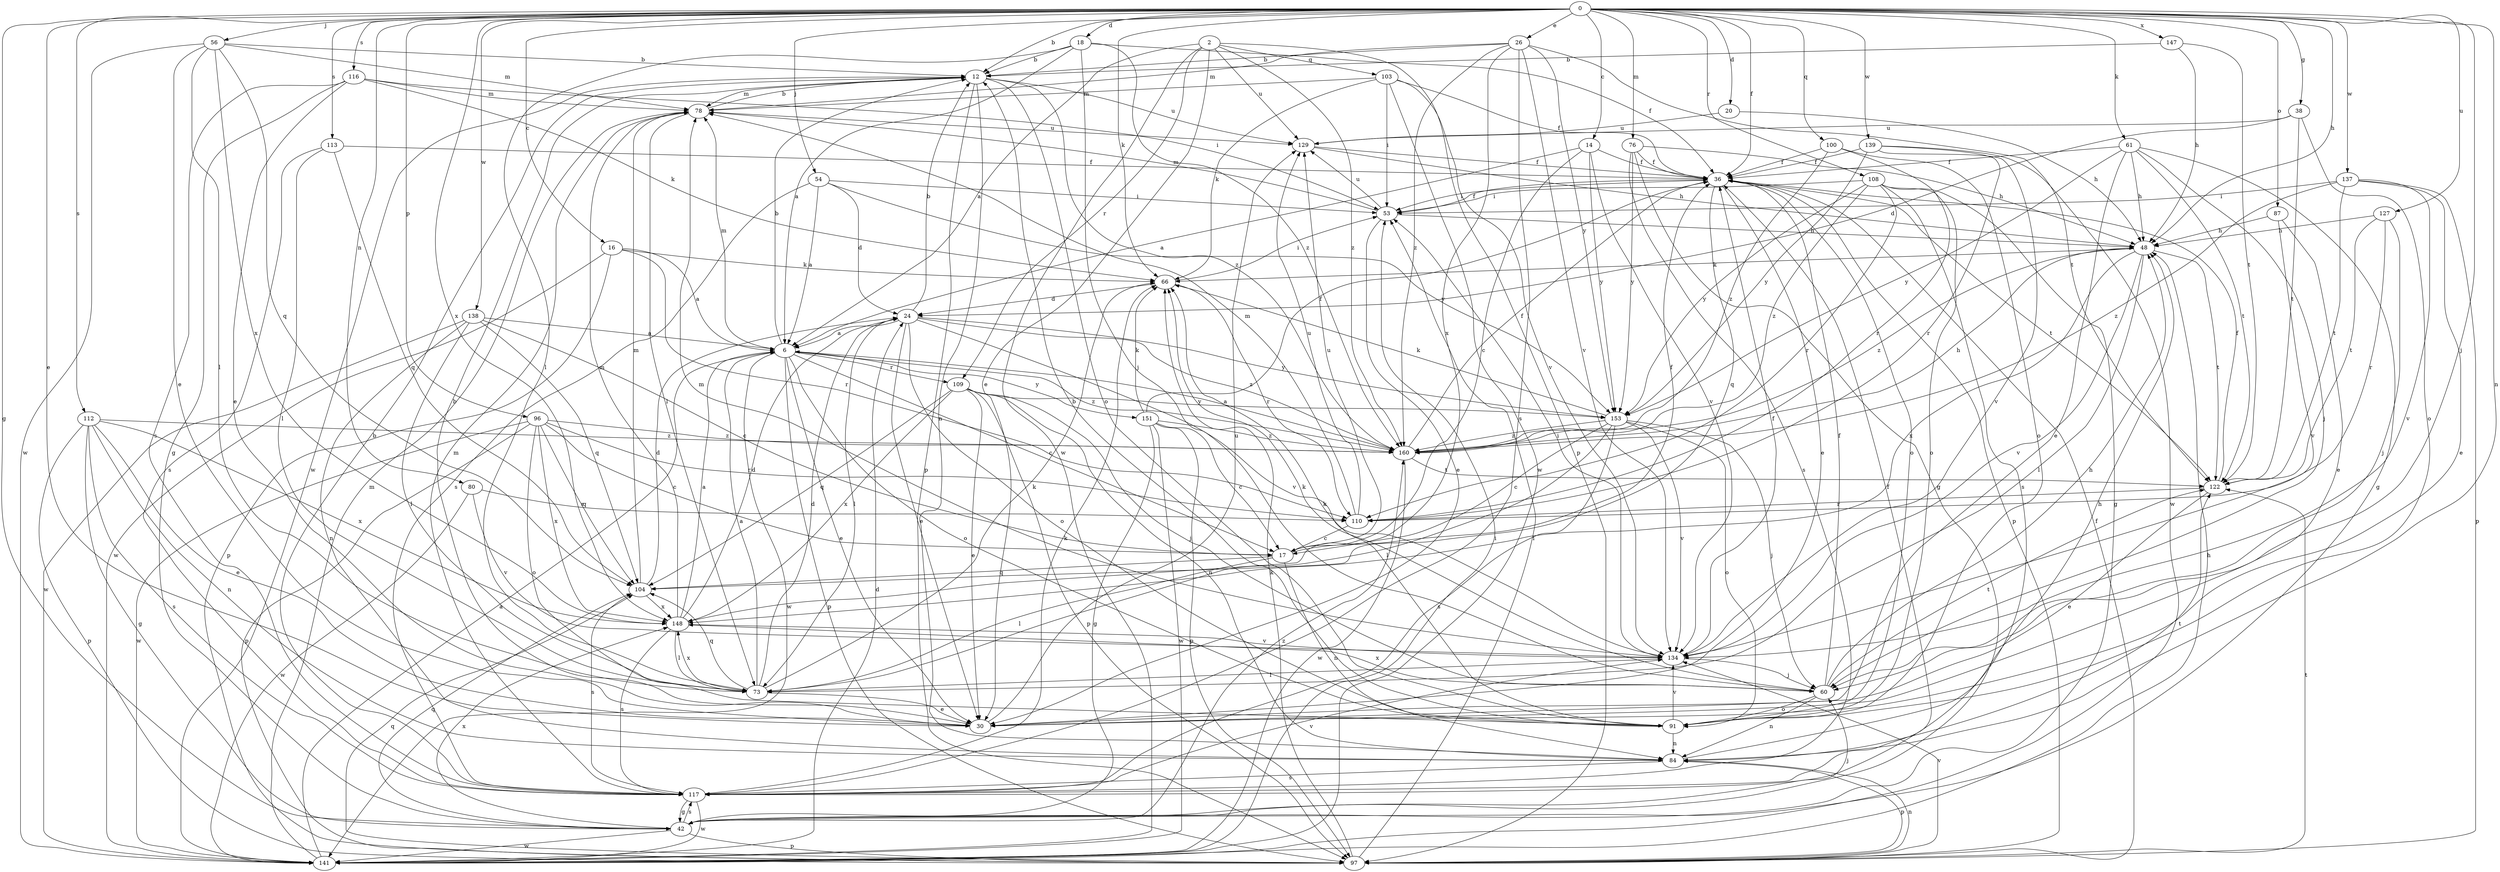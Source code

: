 strict digraph  {
0;
2;
6;
12;
14;
16;
17;
18;
20;
24;
26;
30;
36;
38;
42;
48;
53;
54;
56;
60;
61;
66;
73;
76;
78;
80;
84;
87;
91;
96;
97;
100;
103;
104;
108;
109;
110;
112;
113;
116;
117;
122;
127;
129;
134;
137;
138;
139;
141;
147;
148;
151;
153;
160;
0 -> 12  [label=b];
0 -> 14  [label=c];
0 -> 16  [label=c];
0 -> 18  [label=d];
0 -> 20  [label=d];
0 -> 26  [label=e];
0 -> 30  [label=e];
0 -> 36  [label=f];
0 -> 38  [label=g];
0 -> 42  [label=g];
0 -> 48  [label=h];
0 -> 54  [label=j];
0 -> 56  [label=j];
0 -> 60  [label=j];
0 -> 61  [label=k];
0 -> 66  [label=k];
0 -> 76  [label=m];
0 -> 80  [label=n];
0 -> 84  [label=n];
0 -> 87  [label=o];
0 -> 96  [label=p];
0 -> 100  [label=q];
0 -> 108  [label=r];
0 -> 112  [label=s];
0 -> 113  [label=s];
0 -> 116  [label=s];
0 -> 127  [label=u];
0 -> 137  [label=w];
0 -> 138  [label=w];
0 -> 139  [label=w];
0 -> 147  [label=x];
0 -> 148  [label=x];
2 -> 6  [label=a];
2 -> 30  [label=e];
2 -> 97  [label=p];
2 -> 103  [label=q];
2 -> 109  [label=r];
2 -> 129  [label=u];
2 -> 141  [label=w];
2 -> 160  [label=z];
6 -> 12  [label=b];
6 -> 17  [label=c];
6 -> 30  [label=e];
6 -> 78  [label=m];
6 -> 91  [label=o];
6 -> 97  [label=p];
6 -> 109  [label=r];
6 -> 141  [label=w];
6 -> 151  [label=y];
6 -> 160  [label=z];
12 -> 78  [label=m];
12 -> 84  [label=n];
12 -> 91  [label=o];
12 -> 97  [label=p];
12 -> 129  [label=u];
12 -> 141  [label=w];
12 -> 160  [label=z];
14 -> 6  [label=a];
14 -> 17  [label=c];
14 -> 36  [label=f];
14 -> 134  [label=v];
14 -> 153  [label=y];
16 -> 6  [label=a];
16 -> 66  [label=k];
16 -> 97  [label=p];
16 -> 110  [label=r];
16 -> 141  [label=w];
17 -> 36  [label=f];
17 -> 73  [label=l];
17 -> 84  [label=n];
17 -> 104  [label=q];
17 -> 129  [label=u];
18 -> 6  [label=a];
18 -> 12  [label=b];
18 -> 36  [label=f];
18 -> 60  [label=j];
18 -> 73  [label=l];
18 -> 160  [label=z];
20 -> 48  [label=h];
20 -> 129  [label=u];
24 -> 6  [label=a];
24 -> 12  [label=b];
24 -> 30  [label=e];
24 -> 73  [label=l];
24 -> 91  [label=o];
24 -> 134  [label=v];
24 -> 153  [label=y];
24 -> 160  [label=z];
26 -> 12  [label=b];
26 -> 78  [label=m];
26 -> 117  [label=s];
26 -> 122  [label=t];
26 -> 134  [label=v];
26 -> 148  [label=x];
26 -> 153  [label=y];
26 -> 160  [label=z];
30 -> 12  [label=b];
30 -> 129  [label=u];
36 -> 30  [label=e];
36 -> 53  [label=i];
36 -> 91  [label=o];
36 -> 97  [label=p];
36 -> 104  [label=q];
36 -> 122  [label=t];
38 -> 24  [label=d];
38 -> 91  [label=o];
38 -> 122  [label=t];
38 -> 129  [label=u];
42 -> 60  [label=j];
42 -> 97  [label=p];
42 -> 104  [label=q];
42 -> 117  [label=s];
42 -> 141  [label=w];
42 -> 148  [label=x];
42 -> 160  [label=z];
48 -> 66  [label=k];
48 -> 73  [label=l];
48 -> 122  [label=t];
48 -> 134  [label=v];
48 -> 148  [label=x];
48 -> 160  [label=z];
53 -> 30  [label=e];
53 -> 36  [label=f];
53 -> 48  [label=h];
53 -> 78  [label=m];
53 -> 129  [label=u];
54 -> 6  [label=a];
54 -> 24  [label=d];
54 -> 53  [label=i];
54 -> 117  [label=s];
54 -> 153  [label=y];
56 -> 12  [label=b];
56 -> 30  [label=e];
56 -> 73  [label=l];
56 -> 78  [label=m];
56 -> 104  [label=q];
56 -> 141  [label=w];
56 -> 148  [label=x];
60 -> 36  [label=f];
60 -> 48  [label=h];
60 -> 66  [label=k];
60 -> 84  [label=n];
60 -> 91  [label=o];
60 -> 122  [label=t];
60 -> 148  [label=x];
61 -> 30  [label=e];
61 -> 36  [label=f];
61 -> 42  [label=g];
61 -> 48  [label=h];
61 -> 60  [label=j];
61 -> 122  [label=t];
61 -> 153  [label=y];
66 -> 24  [label=d];
66 -> 53  [label=i];
66 -> 110  [label=r];
73 -> 6  [label=a];
73 -> 24  [label=d];
73 -> 30  [label=e];
73 -> 66  [label=k];
73 -> 104  [label=q];
73 -> 148  [label=x];
76 -> 36  [label=f];
76 -> 42  [label=g];
76 -> 48  [label=h];
76 -> 117  [label=s];
76 -> 153  [label=y];
78 -> 12  [label=b];
78 -> 73  [label=l];
78 -> 129  [label=u];
80 -> 110  [label=r];
80 -> 134  [label=v];
80 -> 141  [label=w];
84 -> 48  [label=h];
84 -> 97  [label=p];
84 -> 117  [label=s];
84 -> 122  [label=t];
87 -> 30  [label=e];
87 -> 48  [label=h];
87 -> 134  [label=v];
91 -> 12  [label=b];
91 -> 66  [label=k];
91 -> 84  [label=n];
91 -> 134  [label=v];
96 -> 17  [label=c];
96 -> 91  [label=o];
96 -> 97  [label=p];
96 -> 104  [label=q];
96 -> 110  [label=r];
96 -> 141  [label=w];
96 -> 148  [label=x];
96 -> 160  [label=z];
97 -> 36  [label=f];
97 -> 53  [label=i];
97 -> 66  [label=k];
97 -> 84  [label=n];
97 -> 104  [label=q];
97 -> 122  [label=t];
97 -> 134  [label=v];
100 -> 36  [label=f];
100 -> 91  [label=o];
100 -> 110  [label=r];
100 -> 160  [label=z];
103 -> 36  [label=f];
103 -> 53  [label=i];
103 -> 66  [label=k];
103 -> 78  [label=m];
103 -> 134  [label=v];
103 -> 141  [label=w];
104 -> 24  [label=d];
104 -> 78  [label=m];
104 -> 117  [label=s];
104 -> 148  [label=x];
108 -> 42  [label=g];
108 -> 53  [label=i];
108 -> 91  [label=o];
108 -> 110  [label=r];
108 -> 117  [label=s];
108 -> 153  [label=y];
108 -> 160  [label=z];
109 -> 30  [label=e];
109 -> 60  [label=j];
109 -> 84  [label=n];
109 -> 97  [label=p];
109 -> 104  [label=q];
109 -> 148  [label=x];
109 -> 153  [label=y];
110 -> 17  [label=c];
110 -> 78  [label=m];
110 -> 129  [label=u];
112 -> 30  [label=e];
112 -> 42  [label=g];
112 -> 84  [label=n];
112 -> 97  [label=p];
112 -> 117  [label=s];
112 -> 148  [label=x];
112 -> 160  [label=z];
113 -> 36  [label=f];
113 -> 73  [label=l];
113 -> 104  [label=q];
113 -> 117  [label=s];
116 -> 30  [label=e];
116 -> 42  [label=g];
116 -> 53  [label=i];
116 -> 66  [label=k];
116 -> 78  [label=m];
116 -> 117  [label=s];
117 -> 12  [label=b];
117 -> 36  [label=f];
117 -> 42  [label=g];
117 -> 66  [label=k];
117 -> 78  [label=m];
117 -> 134  [label=v];
117 -> 141  [label=w];
122 -> 30  [label=e];
122 -> 36  [label=f];
122 -> 110  [label=r];
127 -> 48  [label=h];
127 -> 60  [label=j];
127 -> 110  [label=r];
127 -> 122  [label=t];
129 -> 36  [label=f];
129 -> 48  [label=h];
134 -> 36  [label=f];
134 -> 53  [label=i];
134 -> 60  [label=j];
134 -> 73  [label=l];
134 -> 78  [label=m];
137 -> 30  [label=e];
137 -> 53  [label=i];
137 -> 97  [label=p];
137 -> 122  [label=t];
137 -> 134  [label=v];
137 -> 160  [label=z];
138 -> 6  [label=a];
138 -> 17  [label=c];
138 -> 73  [label=l];
138 -> 84  [label=n];
138 -> 104  [label=q];
138 -> 141  [label=w];
139 -> 36  [label=f];
139 -> 110  [label=r];
139 -> 134  [label=v];
139 -> 141  [label=w];
139 -> 153  [label=y];
141 -> 6  [label=a];
141 -> 24  [label=d];
141 -> 48  [label=h];
141 -> 53  [label=i];
141 -> 78  [label=m];
147 -> 12  [label=b];
147 -> 48  [label=h];
147 -> 122  [label=t];
148 -> 6  [label=a];
148 -> 24  [label=d];
148 -> 73  [label=l];
148 -> 78  [label=m];
148 -> 117  [label=s];
148 -> 134  [label=v];
151 -> 17  [label=c];
151 -> 36  [label=f];
151 -> 42  [label=g];
151 -> 66  [label=k];
151 -> 97  [label=p];
151 -> 141  [label=w];
151 -> 160  [label=z];
153 -> 17  [label=c];
153 -> 60  [label=j];
153 -> 66  [label=k];
153 -> 73  [label=l];
153 -> 91  [label=o];
153 -> 117  [label=s];
153 -> 134  [label=v];
153 -> 160  [label=z];
160 -> 6  [label=a];
160 -> 36  [label=f];
160 -> 48  [label=h];
160 -> 122  [label=t];
160 -> 141  [label=w];
}
